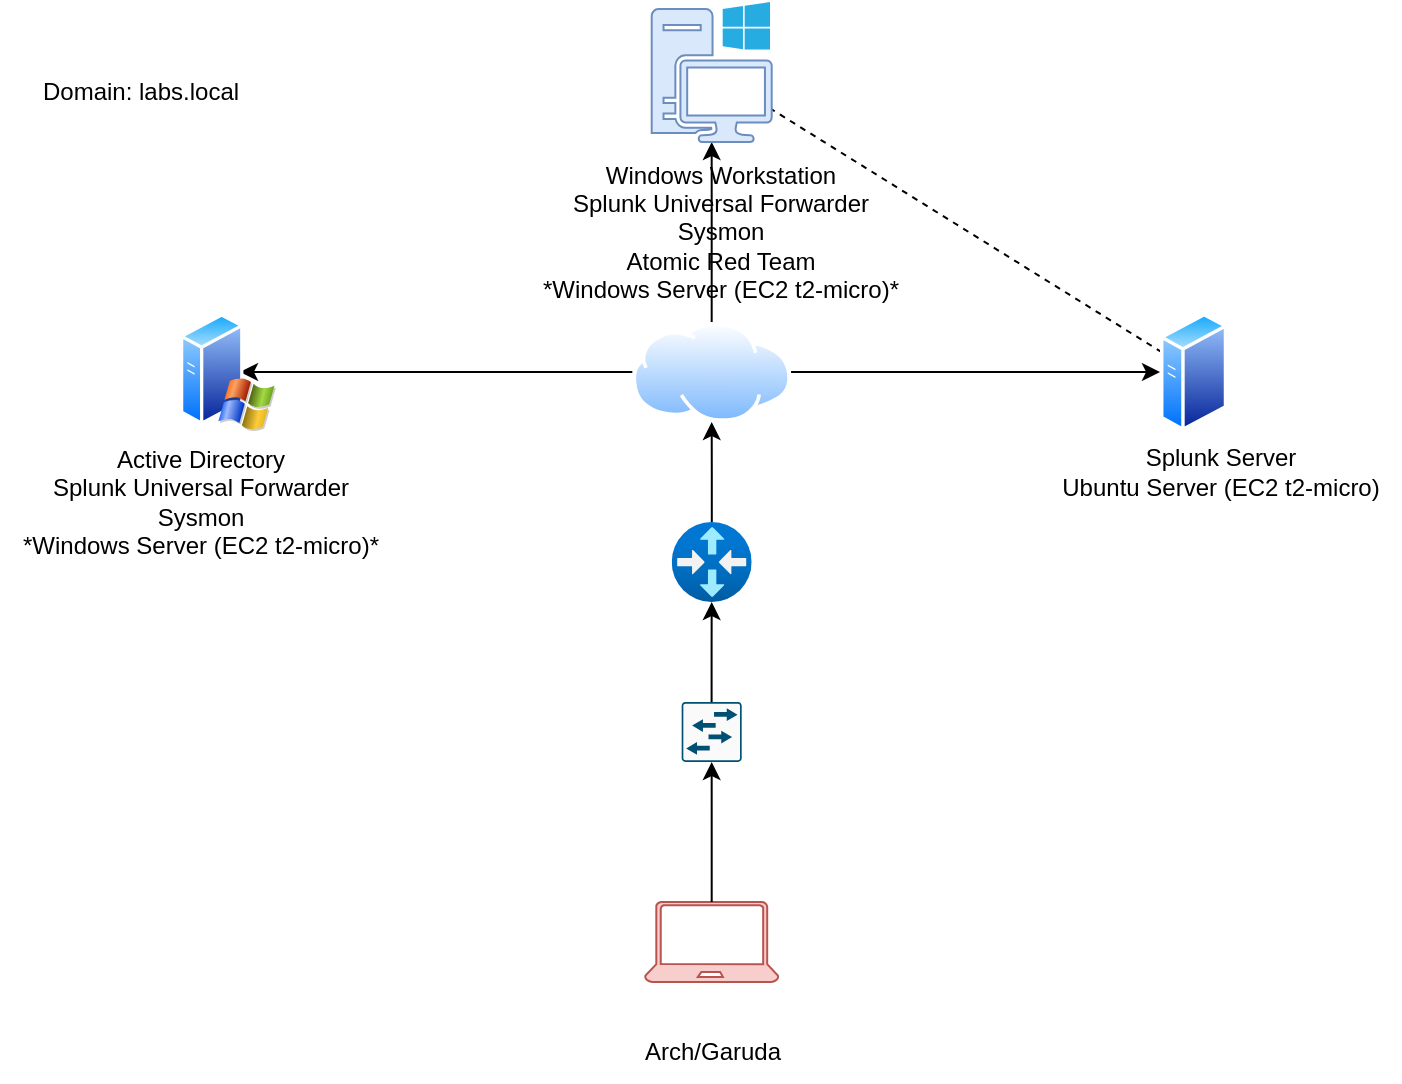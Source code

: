 <mxfile version="24.2.1" type="github">
  <diagram name="Page-1" id="5VcUB1MafaQKe5btqZdp">
    <mxGraphModel dx="1050" dy="546" grid="1" gridSize="10" guides="1" tooltips="1" connect="1" arrows="1" fold="1" page="1" pageScale="1" pageWidth="850" pageHeight="1100" math="0" shadow="0">
      <root>
        <mxCell id="0" />
        <mxCell id="1" parent="0" />
        <mxCell id="bl6dUuCT77cVCOiS_i9f-17" style="edgeStyle=orthogonalEdgeStyle;rounded=0;orthogonalLoop=1;jettySize=auto;html=1;" parent="1" source="bl6dUuCT77cVCOiS_i9f-1" edge="1">
          <mxGeometry relative="1" as="geometry">
            <mxPoint x="200" y="195" as="targetPoint" />
          </mxGeometry>
        </mxCell>
        <mxCell id="bl6dUuCT77cVCOiS_i9f-18" style="edgeStyle=orthogonalEdgeStyle;rounded=0;orthogonalLoop=1;jettySize=auto;html=1;" parent="1" source="bl6dUuCT77cVCOiS_i9f-1" target="bl6dUuCT77cVCOiS_i9f-9" edge="1">
          <mxGeometry relative="1" as="geometry" />
        </mxCell>
        <mxCell id="bl6dUuCT77cVCOiS_i9f-19" style="edgeStyle=orthogonalEdgeStyle;rounded=0;orthogonalLoop=1;jettySize=auto;html=1;entryX=0;entryY=0.5;entryDx=0;entryDy=0;" parent="1" source="bl6dUuCT77cVCOiS_i9f-1" target="bl6dUuCT77cVCOiS_i9f-4" edge="1">
          <mxGeometry relative="1" as="geometry" />
        </mxCell>
        <mxCell id="bl6dUuCT77cVCOiS_i9f-1" value="" style="image;aspect=fixed;perimeter=ellipsePerimeter;html=1;align=center;shadow=0;dashed=0;spacingTop=3;image=img/lib/active_directory/internet_cloud.svg;" parent="1" vertex="1">
          <mxGeometry x="396.16" y="170" width="79.37" height="50" as="geometry" />
        </mxCell>
        <mxCell id="bl6dUuCT77cVCOiS_i9f-20" style="edgeStyle=orthogonalEdgeStyle;rounded=0;orthogonalLoop=1;jettySize=auto;html=1;entryX=0.5;entryY=1;entryDx=0;entryDy=0;" parent="1" source="bl6dUuCT77cVCOiS_i9f-2" target="bl6dUuCT77cVCOiS_i9f-1" edge="1">
          <mxGeometry relative="1" as="geometry" />
        </mxCell>
        <mxCell id="bl6dUuCT77cVCOiS_i9f-2" value="" style="image;aspect=fixed;html=1;points=[];align=center;fontSize=12;image=img/lib/azure2/networking/Virtual_Router.svg;" parent="1" vertex="1">
          <mxGeometry x="415.85" y="270" width="40" height="40" as="geometry" />
        </mxCell>
        <mxCell id="bl6dUuCT77cVCOiS_i9f-3" value="" style="sketch=0;points=[[0.015,0.015,0],[0.985,0.015,0],[0.985,0.985,0],[0.015,0.985,0],[0.25,0,0],[0.5,0,0],[0.75,0,0],[1,0.25,0],[1,0.5,0],[1,0.75,0],[0.75,1,0],[0.5,1,0],[0.25,1,0],[0,0.75,0],[0,0.5,0],[0,0.25,0]];verticalLabelPosition=bottom;html=1;verticalAlign=top;aspect=fixed;align=center;pointerEvents=1;shape=mxgraph.cisco19.rect;prIcon=l2_switch;fillColor=#FAFAFA;strokeColor=#005073;" parent="1" vertex="1">
          <mxGeometry x="420.84" y="360" width="30" height="30" as="geometry" />
        </mxCell>
        <mxCell id="bl6dUuCT77cVCOiS_i9f-22" style="rounded=0;orthogonalLoop=1;jettySize=auto;html=1;dashed=1;endArrow=none;endFill=0;" parent="1" source="bl6dUuCT77cVCOiS_i9f-4" target="bl6dUuCT77cVCOiS_i9f-9" edge="1">
          <mxGeometry relative="1" as="geometry" />
        </mxCell>
        <mxCell id="bl6dUuCT77cVCOiS_i9f-4" value="" style="image;aspect=fixed;perimeter=ellipsePerimeter;html=1;align=center;shadow=0;dashed=0;spacingTop=3;image=img/lib/active_directory/generic_server.svg;" parent="1" vertex="1">
          <mxGeometry x="660" y="165" width="33.6" height="60" as="geometry" />
        </mxCell>
        <mxCell id="bl6dUuCT77cVCOiS_i9f-5" value="" style="image;aspect=fixed;perimeter=ellipsePerimeter;html=1;align=center;shadow=0;dashed=0;spacingTop=3;image=img/lib/active_directory/windows_server_2.svg;" parent="1" vertex="1">
          <mxGeometry x="170" y="165" width="48" height="60" as="geometry" />
        </mxCell>
        <mxCell id="bl6dUuCT77cVCOiS_i9f-6" value="" style="sketch=0;aspect=fixed;pointerEvents=1;shadow=0;dashed=0;html=1;strokeColor=#b85450;labelPosition=center;verticalLabelPosition=bottom;verticalAlign=top;align=center;fillColor=#f8cecc;shape=mxgraph.azure.laptop" parent="1" vertex="1">
          <mxGeometry x="402.51" y="460" width="66.67" height="40" as="geometry" />
        </mxCell>
        <mxCell id="bl6dUuCT77cVCOiS_i9f-9" value="" style="sketch=0;pointerEvents=1;shadow=0;dashed=0;html=1;strokeColor=#6c8ebf;fillColor=#dae8fc;labelPosition=center;verticalLabelPosition=bottom;verticalAlign=top;outlineConnect=0;align=center;shape=mxgraph.office.devices.workstation_pc;" parent="1" vertex="1">
          <mxGeometry x="405.85" y="10" width="60" height="70" as="geometry" />
        </mxCell>
        <mxCell id="bl6dUuCT77cVCOiS_i9f-15" style="edgeStyle=orthogonalEdgeStyle;rounded=0;orthogonalLoop=1;jettySize=auto;html=1;entryX=0.5;entryY=1;entryDx=0;entryDy=0;entryPerimeter=0;" parent="1" source="bl6dUuCT77cVCOiS_i9f-3" target="bl6dUuCT77cVCOiS_i9f-2" edge="1">
          <mxGeometry relative="1" as="geometry" />
        </mxCell>
        <mxCell id="bl6dUuCT77cVCOiS_i9f-16" style="edgeStyle=orthogonalEdgeStyle;rounded=0;orthogonalLoop=1;jettySize=auto;html=1;entryX=0.5;entryY=1;entryDx=0;entryDy=0;entryPerimeter=0;" parent="1" source="bl6dUuCT77cVCOiS_i9f-6" target="bl6dUuCT77cVCOiS_i9f-3" edge="1">
          <mxGeometry relative="1" as="geometry" />
        </mxCell>
        <mxCell id="bl6dUuCT77cVCOiS_i9f-23" value="Arch/Garuda" style="text;html=1;align=center;verticalAlign=middle;resizable=0;points=[];autosize=1;strokeColor=none;fillColor=none;" parent="1" vertex="1">
          <mxGeometry x="390.85" y="520" width="90" height="30" as="geometry" />
        </mxCell>
        <mxCell id="bl6dUuCT77cVCOiS_i9f-24" value="&lt;div&gt;Splunk Server&lt;/div&gt;&lt;div&gt;Ubuntu Server (EC2 t2-micro)&lt;/div&gt;" style="text;html=1;align=center;verticalAlign=middle;resizable=0;points=[];autosize=1;strokeColor=none;fillColor=none;" parent="1" vertex="1">
          <mxGeometry x="600" y="225" width="180" height="40" as="geometry" />
        </mxCell>
        <mxCell id="bl6dUuCT77cVCOiS_i9f-25" value="&lt;div&gt;Active Directory&lt;/div&gt;&lt;div&gt;Splunk Universal Forwarder&lt;/div&gt;&lt;div&gt;Sysmon&lt;/div&gt;&lt;div&gt;*Windows Server (EC2 t2-micro)*&lt;br&gt;&lt;/div&gt;" style="text;html=1;align=center;verticalAlign=middle;resizable=0;points=[];autosize=1;strokeColor=none;fillColor=none;" parent="1" vertex="1">
          <mxGeometry x="80" y="225" width="200" height="70" as="geometry" />
        </mxCell>
        <mxCell id="bl6dUuCT77cVCOiS_i9f-27" value="&lt;div&gt;Windows Workstation&lt;br&gt;&lt;/div&gt;&lt;div&gt;Splunk Universal Forwarder&lt;/div&gt;&lt;div&gt;Sysmon&lt;/div&gt;&lt;div&gt;Atomic Red Team&lt;br&gt;&lt;/div&gt;&lt;div&gt;*Windows Server (EC2 t2-micro)*&lt;br&gt;&lt;/div&gt;" style="text;html=1;align=center;verticalAlign=middle;resizable=0;points=[];autosize=1;strokeColor=none;fillColor=none;" parent="1" vertex="1">
          <mxGeometry x="340" y="80" width="200" height="90" as="geometry" />
        </mxCell>
        <mxCell id="bl6dUuCT77cVCOiS_i9f-28" value="Domain: labs.local" style="text;html=1;align=center;verticalAlign=middle;resizable=0;points=[];autosize=1;strokeColor=none;fillColor=none;" parent="1" vertex="1">
          <mxGeometry x="90" y="40" width="120" height="30" as="geometry" />
        </mxCell>
      </root>
    </mxGraphModel>
  </diagram>
</mxfile>

